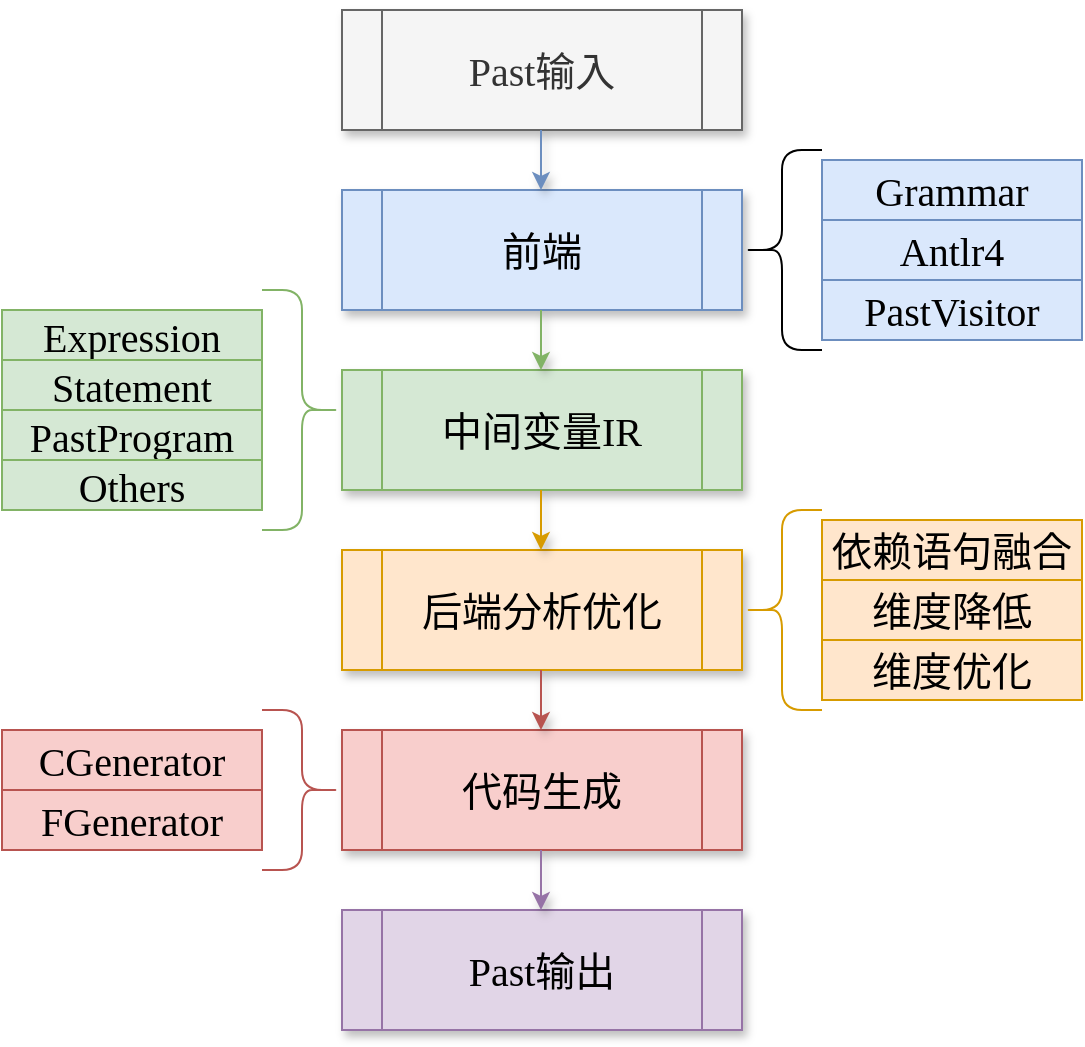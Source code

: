 <mxfile version="21.7.2" type="github">
  <diagram name="第 1 页" id="WuMPUa0EjE00o2N8EFPT">
    <mxGraphModel dx="1050" dy="622" grid="1" gridSize="10" guides="1" tooltips="1" connect="1" arrows="1" fold="1" page="1" pageScale="1" pageWidth="827" pageHeight="1169" math="0" shadow="0">
      <root>
        <mxCell id="0" />
        <mxCell id="1" parent="0" />
        <mxCell id="h4YEH6ylLla2ojN989Wt-1" value="&lt;font face=&quot;霞鹜文楷&quot;&gt;&lt;font style=&quot;font-size: 20px;&quot;&gt;Past&lt;/font&gt;&lt;font style=&quot;font-size: 20px;&quot;&gt;输入&lt;/font&gt;&lt;/font&gt;" style="shape=process;whiteSpace=wrap;html=1;backgroundOutline=1;shadow=1;rounded=0;fillColor=#f5f5f5;fontFamily=霞鹜文楷;fontColor=#333333;strokeColor=#666666;" vertex="1" parent="1">
          <mxGeometry x="280" y="240" width="200" height="60" as="geometry" />
        </mxCell>
        <mxCell id="h4YEH6ylLla2ojN989Wt-3" value="&lt;font style=&quot;border-color: var(--border-color); font-size: 20px;&quot;&gt;前端&lt;/font&gt;" style="shape=process;whiteSpace=wrap;html=1;backgroundOutline=1;shadow=1;rounded=0;fillColor=#dae8fc;fontFamily=霞鹜文楷;strokeColor=#6c8ebf;" vertex="1" parent="1">
          <mxGeometry x="280" y="330" width="200" height="60" as="geometry" />
        </mxCell>
        <mxCell id="h4YEH6ylLla2ojN989Wt-4" value="&lt;font style=&quot;border-color: var(--border-color); font-size: 20px;&quot; face=&quot;霞鹜文楷&quot;&gt;中间变量IR&lt;/font&gt;" style="shape=process;whiteSpace=wrap;html=1;backgroundOutline=1;shadow=1;rounded=0;fillColor=#d5e8d4;fontFamily=霞鹜文楷;strokeColor=#82b366;" vertex="1" parent="1">
          <mxGeometry x="280" y="420" width="200" height="60" as="geometry" />
        </mxCell>
        <mxCell id="h4YEH6ylLla2ojN989Wt-5" value="&lt;font style=&quot;border-color: var(--border-color); font-size: 20px;&quot; face=&quot;霞鹜文楷&quot;&gt;后端分析优化&lt;/font&gt;" style="shape=process;whiteSpace=wrap;html=1;backgroundOutline=1;shadow=1;rounded=0;fillColor=#ffe6cc;fontFamily=霞鹜文楷;strokeColor=#d79b00;" vertex="1" parent="1">
          <mxGeometry x="280" y="510" width="200" height="60" as="geometry" />
        </mxCell>
        <mxCell id="h4YEH6ylLla2ojN989Wt-6" value="&lt;font style=&quot;border-color: var(--border-color); font-size: 20px;&quot; face=&quot;霞鹜文楷&quot;&gt;代码生成&lt;/font&gt;" style="shape=process;whiteSpace=wrap;html=1;backgroundOutline=1;shadow=1;rounded=0;fillColor=#f8cecc;fontFamily=霞鹜文楷;strokeColor=#b85450;" vertex="1" parent="1">
          <mxGeometry x="280" y="600" width="200" height="60" as="geometry" />
        </mxCell>
        <mxCell id="h4YEH6ylLla2ojN989Wt-8" value="&lt;font face=&quot;霞鹜文楷&quot;&gt;&lt;font style=&quot;font-size: 20px;&quot;&gt;Past&lt;/font&gt;&lt;font style=&quot;font-size: 20px;&quot;&gt;输出&lt;/font&gt;&lt;/font&gt;" style="shape=process;whiteSpace=wrap;html=1;backgroundOutline=1;shadow=1;rounded=0;fillColor=#e1d5e7;fontFamily=霞鹜文楷;strokeColor=#9673a6;" vertex="1" parent="1">
          <mxGeometry x="280" y="690" width="200" height="60" as="geometry" />
        </mxCell>
        <mxCell id="h4YEH6ylLla2ojN989Wt-9" value="" style="endArrow=classic;html=1;rounded=0;shadow=1;fillColor=#dae8fc;strokeColor=#6c8ebf;" edge="1" parent="1">
          <mxGeometry width="50" height="50" relative="1" as="geometry">
            <mxPoint x="379.5" y="300" as="sourcePoint" />
            <mxPoint x="379.5" y="330" as="targetPoint" />
          </mxGeometry>
        </mxCell>
        <mxCell id="h4YEH6ylLla2ojN989Wt-10" value="" style="endArrow=classic;html=1;rounded=0;shadow=1;fillColor=#d5e8d4;strokeColor=#82b366;" edge="1" parent="1">
          <mxGeometry width="50" height="50" relative="1" as="geometry">
            <mxPoint x="379.5" y="390" as="sourcePoint" />
            <mxPoint x="379.5" y="420" as="targetPoint" />
          </mxGeometry>
        </mxCell>
        <mxCell id="h4YEH6ylLla2ojN989Wt-11" value="" style="endArrow=classic;html=1;rounded=0;shadow=1;fillColor=#ffe6cc;strokeColor=#d79b00;" edge="1" parent="1">
          <mxGeometry width="50" height="50" relative="1" as="geometry">
            <mxPoint x="379.5" y="480" as="sourcePoint" />
            <mxPoint x="379.5" y="510" as="targetPoint" />
          </mxGeometry>
        </mxCell>
        <mxCell id="h4YEH6ylLla2ojN989Wt-12" value="" style="endArrow=classic;html=1;rounded=0;shadow=1;fillColor=#f8cecc;strokeColor=#b85450;" edge="1" parent="1">
          <mxGeometry width="50" height="50" relative="1" as="geometry">
            <mxPoint x="379.5" y="570" as="sourcePoint" />
            <mxPoint x="379.5" y="600" as="targetPoint" />
          </mxGeometry>
        </mxCell>
        <mxCell id="h4YEH6ylLla2ojN989Wt-13" value="" style="endArrow=classic;html=1;rounded=0;shadow=1;fillColor=#e1d5e7;strokeColor=#9673a6;" edge="1" parent="1">
          <mxGeometry width="50" height="50" relative="1" as="geometry">
            <mxPoint x="379.5" y="660" as="sourcePoint" />
            <mxPoint x="379.5" y="690" as="targetPoint" />
          </mxGeometry>
        </mxCell>
        <mxCell id="h4YEH6ylLla2ojN989Wt-15" value="" style="shape=curlyBracket;whiteSpace=wrap;html=1;rounded=1;labelPosition=left;verticalLabelPosition=middle;align=right;verticalAlign=middle;" vertex="1" parent="1">
          <mxGeometry x="480" y="310" width="40" height="100" as="geometry" />
        </mxCell>
        <mxCell id="h4YEH6ylLla2ojN989Wt-16" value="&lt;font style=&quot;font-size: 20px;&quot; face=&quot;霞鹜文楷&quot;&gt;Grammar&lt;/font&gt;" style="text;html=1;align=center;verticalAlign=middle;whiteSpace=wrap;rounded=0;fillColor=#dae8fc;strokeColor=#6c8ebf;" vertex="1" parent="1">
          <mxGeometry x="520" y="315" width="130" height="30" as="geometry" />
        </mxCell>
        <mxCell id="h4YEH6ylLla2ojN989Wt-18" value="&lt;font face=&quot;霞鹜文楷&quot;&gt;&lt;span style=&quot;font-size: 20px;&quot;&gt;Antlr4&lt;/span&gt;&lt;/font&gt;" style="text;html=1;strokeColor=#6c8ebf;fillColor=#dae8fc;align=center;verticalAlign=middle;whiteSpace=wrap;rounded=0;" vertex="1" parent="1">
          <mxGeometry x="520" y="345" width="130" height="30" as="geometry" />
        </mxCell>
        <mxCell id="h4YEH6ylLla2ojN989Wt-19" value="&lt;font face=&quot;霞鹜文楷&quot;&gt;&lt;span style=&quot;font-size: 20px;&quot;&gt;PastVisitor&lt;/span&gt;&lt;/font&gt;" style="text;html=1;strokeColor=#6c8ebf;fillColor=#dae8fc;align=center;verticalAlign=middle;whiteSpace=wrap;rounded=0;" vertex="1" parent="1">
          <mxGeometry x="520" y="375" width="130" height="30" as="geometry" />
        </mxCell>
        <mxCell id="h4YEH6ylLla2ojN989Wt-21" value="" style="shape=curlyBracket;whiteSpace=wrap;html=1;rounded=1;flipH=1;labelPosition=right;verticalLabelPosition=middle;align=left;verticalAlign=middle;fillColor=#d5e8d4;strokeColor=#82b366;" vertex="1" parent="1">
          <mxGeometry x="240" y="380" width="40" height="120" as="geometry" />
        </mxCell>
        <mxCell id="h4YEH6ylLla2ojN989Wt-22" value="&lt;font style=&quot;font-size: 20px;&quot; face=&quot;霞鹜文楷&quot;&gt;Expression&lt;/font&gt;" style="text;html=1;align=center;verticalAlign=middle;whiteSpace=wrap;rounded=0;fillColor=#d5e8d4;strokeColor=#82b366;" vertex="1" parent="1">
          <mxGeometry x="110" y="390" width="130" height="25" as="geometry" />
        </mxCell>
        <mxCell id="h4YEH6ylLla2ojN989Wt-23" value="&lt;font face=&quot;霞鹜文楷&quot;&gt;&lt;span style=&quot;font-size: 20px;&quot;&gt;Statement&lt;/span&gt;&lt;/font&gt;" style="text;html=1;strokeColor=#82b366;fillColor=#d5e8d4;align=center;verticalAlign=middle;whiteSpace=wrap;rounded=0;" vertex="1" parent="1">
          <mxGeometry x="110" y="415" width="130" height="25" as="geometry" />
        </mxCell>
        <mxCell id="h4YEH6ylLla2ojN989Wt-24" value="&lt;font face=&quot;霞鹜文楷&quot;&gt;&lt;span style=&quot;font-size: 20px;&quot;&gt;PastProgram&lt;/span&gt;&lt;/font&gt;" style="text;html=1;strokeColor=#82b366;fillColor=#d5e8d4;align=center;verticalAlign=middle;whiteSpace=wrap;rounded=0;" vertex="1" parent="1">
          <mxGeometry x="110" y="440" width="130" height="25" as="geometry" />
        </mxCell>
        <mxCell id="h4YEH6ylLla2ojN989Wt-25" value="&lt;font face=&quot;霞鹜文楷&quot;&gt;&lt;span style=&quot;font-size: 20px;&quot;&gt;Others&lt;/span&gt;&lt;/font&gt;" style="text;html=1;strokeColor=#82b366;fillColor=#d5e8d4;align=center;verticalAlign=middle;whiteSpace=wrap;rounded=0;" vertex="1" parent="1">
          <mxGeometry x="110" y="465" width="130" height="25" as="geometry" />
        </mxCell>
        <mxCell id="h4YEH6ylLla2ojN989Wt-26" value="" style="shape=curlyBracket;whiteSpace=wrap;html=1;rounded=1;labelPosition=left;verticalLabelPosition=middle;align=right;verticalAlign=middle;fillColor=#ffe6cc;strokeColor=#d79b00;" vertex="1" parent="1">
          <mxGeometry x="480" y="490" width="40" height="100" as="geometry" />
        </mxCell>
        <mxCell id="h4YEH6ylLla2ojN989Wt-27" value="&lt;font face=&quot;霞鹜文楷&quot;&gt;&lt;span style=&quot;font-size: 20px;&quot;&gt;依赖语句融合&lt;/span&gt;&lt;/font&gt;" style="text;html=1;align=center;verticalAlign=middle;whiteSpace=wrap;rounded=0;fillColor=#ffe6cc;strokeColor=#d79b00;" vertex="1" parent="1">
          <mxGeometry x="520" y="495" width="130" height="30" as="geometry" />
        </mxCell>
        <mxCell id="h4YEH6ylLla2ojN989Wt-28" value="&lt;font face=&quot;霞鹜文楷&quot;&gt;&lt;span style=&quot;font-size: 20px;&quot;&gt;维度降低&lt;/span&gt;&lt;/font&gt;" style="text;html=1;strokeColor=#d79b00;fillColor=#ffe6cc;align=center;verticalAlign=middle;whiteSpace=wrap;rounded=0;" vertex="1" parent="1">
          <mxGeometry x="520" y="525" width="130" height="30" as="geometry" />
        </mxCell>
        <mxCell id="h4YEH6ylLla2ojN989Wt-29" value="&lt;font face=&quot;霞鹜文楷&quot;&gt;&lt;span style=&quot;font-size: 20px;&quot;&gt;维度优化&lt;/span&gt;&lt;/font&gt;" style="text;html=1;strokeColor=#d79b00;fillColor=#ffe6cc;align=center;verticalAlign=middle;whiteSpace=wrap;rounded=0;" vertex="1" parent="1">
          <mxGeometry x="520" y="555" width="130" height="30" as="geometry" />
        </mxCell>
        <mxCell id="h4YEH6ylLla2ojN989Wt-38" value="" style="shape=curlyBracket;whiteSpace=wrap;html=1;rounded=1;flipH=1;labelPosition=right;verticalLabelPosition=middle;align=left;verticalAlign=middle;fillColor=#f8cecc;strokeColor=#b85450;" vertex="1" parent="1">
          <mxGeometry x="240" y="590" width="40" height="80" as="geometry" />
        </mxCell>
        <mxCell id="h4YEH6ylLla2ojN989Wt-39" value="&lt;font face=&quot;霞鹜文楷&quot;&gt;&lt;span style=&quot;font-size: 20px;&quot;&gt;CGenerator&lt;/span&gt;&lt;/font&gt;" style="text;html=1;strokeColor=#b85450;fillColor=#f8cecc;align=center;verticalAlign=middle;whiteSpace=wrap;rounded=0;" vertex="1" parent="1">
          <mxGeometry x="110" y="600" width="130" height="30" as="geometry" />
        </mxCell>
        <mxCell id="h4YEH6ylLla2ojN989Wt-40" value="&lt;font face=&quot;霞鹜文楷&quot;&gt;&lt;span style=&quot;font-size: 20px;&quot;&gt;FGenerator&lt;/span&gt;&lt;/font&gt;" style="text;html=1;strokeColor=#b85450;fillColor=#f8cecc;align=center;verticalAlign=middle;whiteSpace=wrap;rounded=0;" vertex="1" parent="1">
          <mxGeometry x="110" y="630" width="130" height="30" as="geometry" />
        </mxCell>
      </root>
    </mxGraphModel>
  </diagram>
</mxfile>
